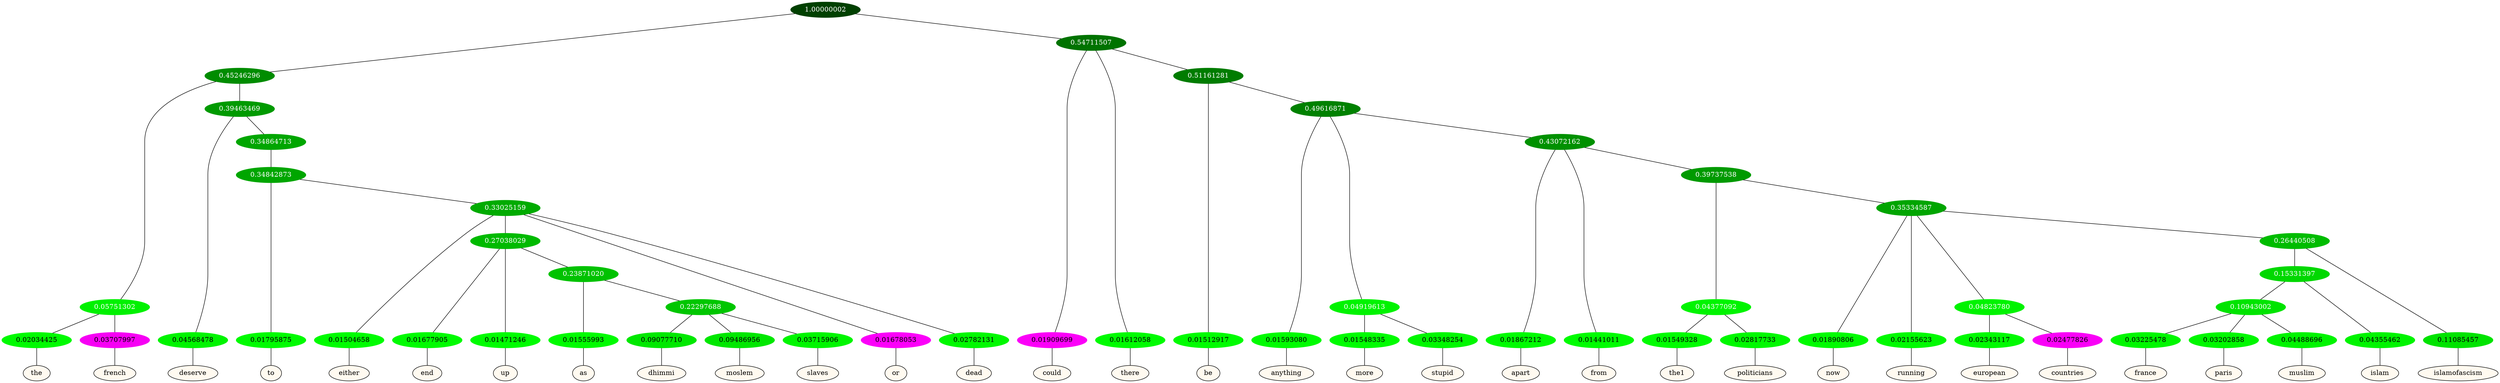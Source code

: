 graph {
	node [format=png height=0.15 nodesep=0.001 ordering=out overlap=prism overlap_scaling=0.01 ranksep=0.001 ratio=0.2 style=filled width=0.15]
	{
		rank=same
		a_w_8 [label=the color=black fillcolor=floralwhite style="filled,solid"]
		a_w_9 [label=french color=black fillcolor=floralwhite style="filled,solid"]
		a_w_10 [label=deserve color=black fillcolor=floralwhite style="filled,solid"]
		a_w_18 [label=to color=black fillcolor=floralwhite style="filled,solid"]
		a_w_25 [label=either color=black fillcolor=floralwhite style="filled,solid"]
		a_w_31 [label=end color=black fillcolor=floralwhite style="filled,solid"]
		a_w_32 [label=up color=black fillcolor=floralwhite style="filled,solid"]
		a_w_40 [label=as color=black fillcolor=floralwhite style="filled,solid"]
		a_w_46 [label=dhimmi color=black fillcolor=floralwhite style="filled,solid"]
		a_w_47 [label=moslem color=black fillcolor=floralwhite style="filled,solid"]
		a_w_48 [label=slaves color=black fillcolor=floralwhite style="filled,solid"]
		a_w_27 [label=or color=black fillcolor=floralwhite style="filled,solid"]
		a_w_28 [label=dead color=black fillcolor=floralwhite style="filled,solid"]
		a_w_5 [label=could color=black fillcolor=floralwhite style="filled,solid"]
		a_w_6 [label=there color=black fillcolor=floralwhite style="filled,solid"]
		a_w_12 [label=be color=black fillcolor=floralwhite style="filled,solid"]
		a_w_15 [label=anything color=black fillcolor=floralwhite style="filled,solid"]
		a_w_20 [label=more color=black fillcolor=floralwhite style="filled,solid"]
		a_w_21 [label=stupid color=black fillcolor=floralwhite style="filled,solid"]
		a_w_22 [label=apart color=black fillcolor=floralwhite style="filled,solid"]
		a_w_23 [label=from color=black fillcolor=floralwhite style="filled,solid"]
		a_w_34 [label=the1 color=black fillcolor=floralwhite style="filled,solid"]
		a_w_35 [label=politicians color=black fillcolor=floralwhite style="filled,solid"]
		a_w_36 [label=now color=black fillcolor=floralwhite style="filled,solid"]
		a_w_37 [label=running color=black fillcolor=floralwhite style="filled,solid"]
		a_w_42 [label=european color=black fillcolor=floralwhite style="filled,solid"]
		a_w_43 [label=countries color=black fillcolor=floralwhite style="filled,solid"]
		a_w_51 [label=france color=black fillcolor=floralwhite style="filled,solid"]
		a_w_52 [label=paris color=black fillcolor=floralwhite style="filled,solid"]
		a_w_53 [label=muslim color=black fillcolor=floralwhite style="filled,solid"]
		a_w_50 [label=islam color=black fillcolor=floralwhite style="filled,solid"]
		a_w_45 [label=islamofascism color=black fillcolor=floralwhite style="filled,solid"]
	}
	a_n_8 -- a_w_8
	a_n_9 -- a_w_9
	a_n_10 -- a_w_10
	a_n_18 -- a_w_18
	a_n_25 -- a_w_25
	a_n_31 -- a_w_31
	a_n_32 -- a_w_32
	a_n_40 -- a_w_40
	a_n_46 -- a_w_46
	a_n_47 -- a_w_47
	a_n_48 -- a_w_48
	a_n_27 -- a_w_27
	a_n_28 -- a_w_28
	a_n_5 -- a_w_5
	a_n_6 -- a_w_6
	a_n_12 -- a_w_12
	a_n_15 -- a_w_15
	a_n_20 -- a_w_20
	a_n_21 -- a_w_21
	a_n_22 -- a_w_22
	a_n_23 -- a_w_23
	a_n_34 -- a_w_34
	a_n_35 -- a_w_35
	a_n_36 -- a_w_36
	a_n_37 -- a_w_37
	a_n_42 -- a_w_42
	a_n_43 -- a_w_43
	a_n_51 -- a_w_51
	a_n_52 -- a_w_52
	a_n_53 -- a_w_53
	a_n_50 -- a_w_50
	a_n_45 -- a_w_45
	{
		rank=same
		a_n_8 [label=0.02034425 color="0.334 1.000 0.980" fontcolor=black]
		a_n_9 [label=0.03707997 color="0.835 1.000 0.963" fontcolor=black]
		a_n_10 [label=0.04568478 color="0.334 1.000 0.954" fontcolor=black]
		a_n_18 [label=0.01795875 color="0.334 1.000 0.982" fontcolor=black]
		a_n_25 [label=0.01504658 color="0.334 1.000 0.985" fontcolor=black]
		a_n_31 [label=0.01677905 color="0.334 1.000 0.983" fontcolor=black]
		a_n_32 [label=0.01471246 color="0.334 1.000 0.985" fontcolor=black]
		a_n_40 [label=0.01555993 color="0.334 1.000 0.984" fontcolor=black]
		a_n_46 [label=0.09077710 color="0.334 1.000 0.909" fontcolor=black]
		a_n_47 [label=0.09486956 color="0.334 1.000 0.905" fontcolor=black]
		a_n_48 [label=0.03715906 color="0.334 1.000 0.963" fontcolor=black]
		a_n_27 [label=0.01678053 color="0.835 1.000 0.983" fontcolor=black]
		a_n_28 [label=0.02782131 color="0.334 1.000 0.972" fontcolor=black]
		a_n_5 [label=0.01909699 color="0.835 1.000 0.981" fontcolor=black]
		a_n_6 [label=0.01612058 color="0.334 1.000 0.984" fontcolor=black]
		a_n_12 [label=0.01512917 color="0.334 1.000 0.985" fontcolor=black]
		a_n_15 [label=0.01593080 color="0.334 1.000 0.984" fontcolor=black]
		a_n_20 [label=0.01548335 color="0.334 1.000 0.985" fontcolor=black]
		a_n_21 [label=0.03348254 color="0.334 1.000 0.967" fontcolor=black]
		a_n_22 [label=0.01867212 color="0.334 1.000 0.981" fontcolor=black]
		a_n_23 [label=0.01441011 color="0.334 1.000 0.986" fontcolor=black]
		a_n_34 [label=0.01549328 color="0.334 1.000 0.985" fontcolor=black]
		a_n_35 [label=0.02817733 color="0.334 1.000 0.972" fontcolor=black]
		a_n_36 [label=0.01890806 color="0.334 1.000 0.981" fontcolor=black]
		a_n_37 [label=0.02155623 color="0.334 1.000 0.978" fontcolor=black]
		a_n_42 [label=0.02343117 color="0.334 1.000 0.977" fontcolor=black]
		a_n_43 [label=0.02477826 color="0.835 1.000 0.975" fontcolor=black]
		a_n_51 [label=0.03225478 color="0.334 1.000 0.968" fontcolor=black]
		a_n_52 [label=0.03202858 color="0.334 1.000 0.968" fontcolor=black]
		a_n_53 [label=0.04488696 color="0.334 1.000 0.955" fontcolor=black]
		a_n_50 [label=0.04355462 color="0.334 1.000 0.956" fontcolor=black]
		a_n_45 [label=0.11085457 color="0.334 1.000 0.889" fontcolor=black]
	}
	a_n_0 [label=1.00000002 color="0.334 1.000 0.250" fontcolor=grey99]
	a_n_1 [label=0.45246296 color="0.334 1.000 0.548" fontcolor=grey99]
	a_n_0 -- a_n_1
	a_n_2 [label=0.54711507 color="0.334 1.000 0.453" fontcolor=grey99]
	a_n_0 -- a_n_2
	a_n_3 [label=0.05751302 color="0.334 1.000 0.942" fontcolor=grey99]
	a_n_1 -- a_n_3
	a_n_4 [label=0.39463469 color="0.334 1.000 0.605" fontcolor=grey99]
	a_n_1 -- a_n_4
	a_n_2 -- a_n_5
	a_n_2 -- a_n_6
	a_n_7 [label=0.51161281 color="0.334 1.000 0.488" fontcolor=grey99]
	a_n_2 -- a_n_7
	a_n_3 -- a_n_8
	a_n_3 -- a_n_9
	a_n_4 -- a_n_10
	a_n_11 [label=0.34864713 color="0.334 1.000 0.651" fontcolor=grey99]
	a_n_4 -- a_n_11
	a_n_7 -- a_n_12
	a_n_13 [label=0.49616871 color="0.334 1.000 0.504" fontcolor=grey99]
	a_n_7 -- a_n_13
	a_n_14 [label=0.34842873 color="0.334 1.000 0.652" fontcolor=grey99]
	a_n_11 -- a_n_14
	a_n_13 -- a_n_15
	a_n_16 [label=0.04919613 color="0.334 1.000 0.951" fontcolor=grey99]
	a_n_13 -- a_n_16
	a_n_17 [label=0.43072162 color="0.334 1.000 0.569" fontcolor=grey99]
	a_n_13 -- a_n_17
	a_n_14 -- a_n_18
	a_n_19 [label=0.33025159 color="0.334 1.000 0.670" fontcolor=grey99]
	a_n_14 -- a_n_19
	a_n_16 -- a_n_20
	a_n_16 -- a_n_21
	a_n_17 -- a_n_22
	a_n_17 -- a_n_23
	a_n_24 [label=0.39737538 color="0.334 1.000 0.603" fontcolor=grey99]
	a_n_17 -- a_n_24
	a_n_19 -- a_n_25
	a_n_26 [label=0.27038029 color="0.334 1.000 0.730" fontcolor=grey99]
	a_n_19 -- a_n_26
	a_n_19 -- a_n_27
	a_n_19 -- a_n_28
	a_n_29 [label=0.04377092 color="0.334 1.000 0.956" fontcolor=grey99]
	a_n_24 -- a_n_29
	a_n_30 [label=0.35334587 color="0.334 1.000 0.647" fontcolor=grey99]
	a_n_24 -- a_n_30
	a_n_26 -- a_n_31
	a_n_26 -- a_n_32
	a_n_33 [label=0.23871020 color="0.334 1.000 0.761" fontcolor=grey99]
	a_n_26 -- a_n_33
	a_n_29 -- a_n_34
	a_n_29 -- a_n_35
	a_n_30 -- a_n_36
	a_n_30 -- a_n_37
	a_n_38 [label=0.04823780 color="0.334 1.000 0.952" fontcolor=grey99]
	a_n_30 -- a_n_38
	a_n_39 [label=0.26440508 color="0.334 1.000 0.736" fontcolor=grey99]
	a_n_30 -- a_n_39
	a_n_33 -- a_n_40
	a_n_41 [label=0.22297688 color="0.334 1.000 0.777" fontcolor=grey99]
	a_n_33 -- a_n_41
	a_n_38 -- a_n_42
	a_n_38 -- a_n_43
	a_n_44 [label=0.15331397 color="0.334 1.000 0.847" fontcolor=grey99]
	a_n_39 -- a_n_44
	a_n_39 -- a_n_45
	a_n_41 -- a_n_46
	a_n_41 -- a_n_47
	a_n_41 -- a_n_48
	a_n_49 [label=0.10943002 color="0.334 1.000 0.891" fontcolor=grey99]
	a_n_44 -- a_n_49
	a_n_44 -- a_n_50
	a_n_49 -- a_n_51
	a_n_49 -- a_n_52
	a_n_49 -- a_n_53
}
